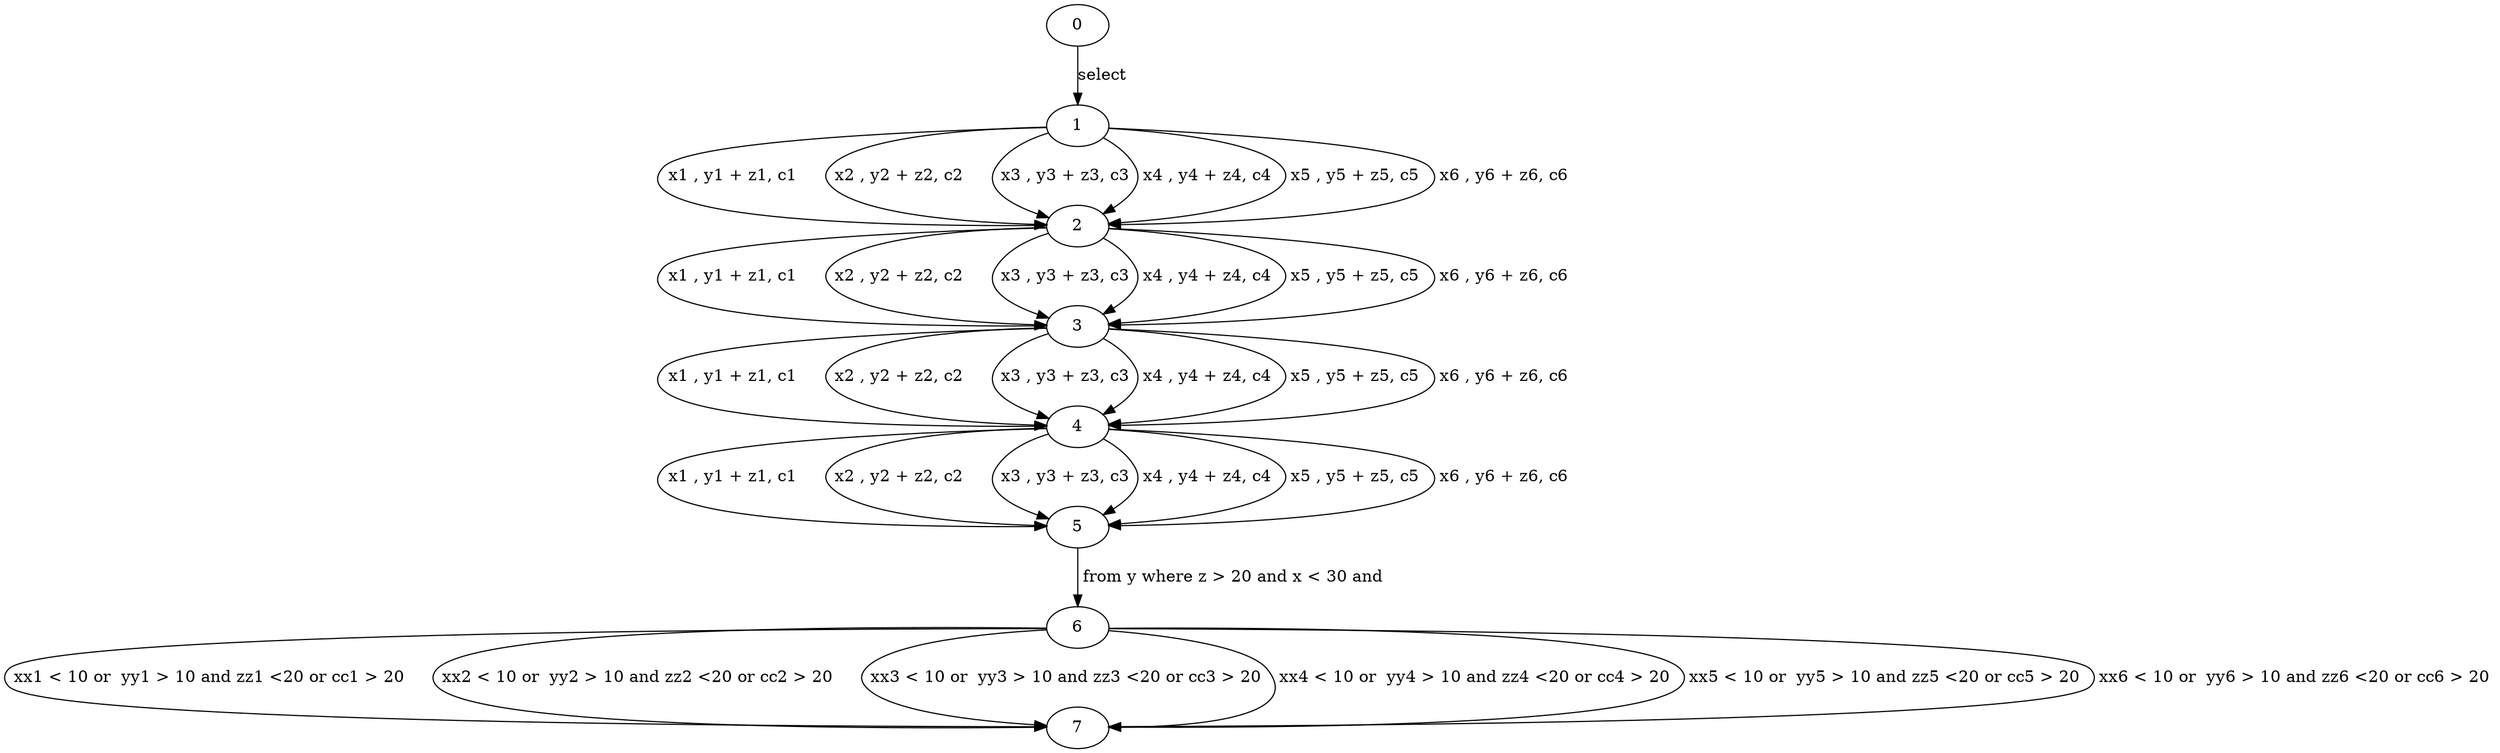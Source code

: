 digraph g{0;
1;
2;
3;
4;
5;
6;
7;
0 -> 1 [ label="select "];
1 -> 2 [ label=" x1 , y1 + z1, c1 "];
1 -> 2 [ label=" x2 , y2 + z2, c2 "];
1 -> 2 [ label=" x3 , y3 + z3, c3 "];
1 -> 2 [ label=" x4 , y4 + z4, c4 "];
1 -> 2 [ label=" x5 , y5 + z5, c5 "];
1 -> 2 [ label=" x6 , y6 + z6, c6 "];
2 -> 3 [ label=" x1 , y1 + z1, c1 "];
2 -> 3 [ label=" x2 , y2 + z2, c2 "];
2 -> 3 [ label=" x3 , y3 + z3, c3 "];
2 -> 3 [ label=" x4 , y4 + z4, c4 "];
2 -> 3 [ label=" x5 , y5 + z5, c5 "];
2 -> 3 [ label=" x6 , y6 + z6, c6 "];
3 -> 4 [ label=" x1 , y1 + z1, c1 "];
3 -> 4 [ label=" x2 , y2 + z2, c2 "];
3 -> 4 [ label=" x3 , y3 + z3, c3 "];
3 -> 4 [ label=" x4 , y4 + z4, c4 "];
3 -> 4 [ label=" x5 , y5 + z5, c5 "];
3 -> 4 [ label=" x6 , y6 + z6, c6 "];
4 -> 5 [ label=" x1 , y1 + z1, c1 "];
4 -> 5 [ label=" x2 , y2 + z2, c2 "];
4 -> 5 [ label=" x3 , y3 + z3, c3 "];
4 -> 5 [ label=" x4 , y4 + z4, c4 "];
4 -> 5 [ label=" x5 , y5 + z5, c5 "];
4 -> 5 [ label=" x6 , y6 + z6, c6 "];
5 -> 6 [ label=" from y where z > 20 and x < 30 and"];
6 -> 7 [ label=" xx1 < 10 or  yy1 > 10 and zz1 <20 or cc1 > 20 "];
6 -> 7 [ label=" xx2 < 10 or  yy2 > 10 and zz2 <20 or cc2 > 20 "];
6 -> 7 [ label=" xx3 < 10 or  yy3 > 10 and zz3 <20 or cc3 > 20 "];
6 -> 7 [ label=" xx4 < 10 or  yy4 > 10 and zz4 <20 or cc4 > 20 "];
6 -> 7 [ label=" xx5 < 10 or  yy5 > 10 and zz5 <20 or cc5 > 20 "];
6 -> 7 [ label=" xx6 < 10 or  yy6 > 10 and zz6 <20 or cc6 > 20 "];
}